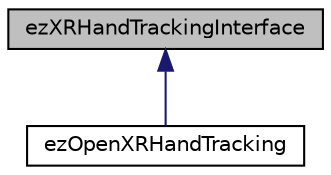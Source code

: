 digraph "ezXRHandTrackingInterface"
{
 // LATEX_PDF_SIZE
  edge [fontname="Helvetica",fontsize="10",labelfontname="Helvetica",labelfontsize="10"];
  node [fontname="Helvetica",fontsize="10",shape=record];
  Node1 [label="ezXRHandTrackingInterface",height=0.2,width=0.4,color="black", fillcolor="grey75", style="filled", fontcolor="black",tooltip="XR Hand tracking interface."];
  Node1 -> Node2 [dir="back",color="midnightblue",fontsize="10",style="solid",fontname="Helvetica"];
  Node2 [label="ezOpenXRHandTracking",height=0.2,width=0.4,color="black", fillcolor="white", style="filled",URL="$d5/d46/classez_open_x_r_hand_tracking.htm",tooltip=" "];
}
